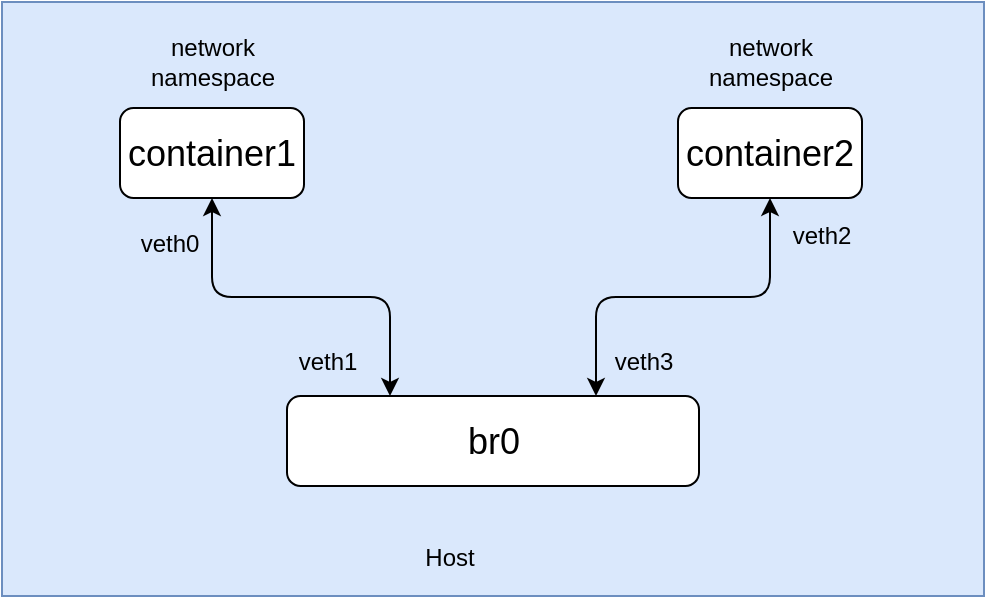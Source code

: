<mxfile version="12.5.5" type="github">
  <diagram id="q33hVcfU93wdtlLuKuc4" name="Page-1">
    <mxGraphModel dx="712" dy="389" grid="0" gridSize="10" guides="1" tooltips="1" connect="1" arrows="1" fold="1" page="1" pageScale="1" pageWidth="827" pageHeight="1169" math="0" shadow="0">
      <root>
        <mxCell id="0"/>
        <mxCell id="1" parent="0"/>
        <mxCell id="vYgAsw6mws9zVPYT2yr6-1" value="" style="rounded=0;whiteSpace=wrap;html=1;fillColor=#dae8fc;strokeColor=#6c8ebf;" vertex="1" parent="1">
          <mxGeometry x="153" y="63" width="491" height="297" as="geometry"/>
        </mxCell>
        <mxCell id="vYgAsw6mws9zVPYT2yr6-8" style="edgeStyle=orthogonalEdgeStyle;rounded=1;orthogonalLoop=1;jettySize=auto;html=1;entryX=0.25;entryY=0;entryDx=0;entryDy=0;startArrow=classic;startFill=1;" edge="1" parent="1" source="vYgAsw6mws9zVPYT2yr6-2" target="vYgAsw6mws9zVPYT2yr6-4">
          <mxGeometry relative="1" as="geometry"/>
        </mxCell>
        <mxCell id="vYgAsw6mws9zVPYT2yr6-2" value="&lt;font style=&quot;font-size: 18px&quot;&gt;container1&lt;/font&gt;" style="rounded=1;whiteSpace=wrap;html=1;" vertex="1" parent="1">
          <mxGeometry x="212" y="116" width="92" height="45" as="geometry"/>
        </mxCell>
        <mxCell id="vYgAsw6mws9zVPYT2yr6-9" style="edgeStyle=orthogonalEdgeStyle;rounded=1;orthogonalLoop=1;jettySize=auto;html=1;entryX=0.75;entryY=0;entryDx=0;entryDy=0;startArrow=classic;startFill=1;" edge="1" parent="1" source="vYgAsw6mws9zVPYT2yr6-3" target="vYgAsw6mws9zVPYT2yr6-4">
          <mxGeometry relative="1" as="geometry"/>
        </mxCell>
        <mxCell id="vYgAsw6mws9zVPYT2yr6-3" value="&lt;font style=&quot;font-size: 18px&quot;&gt;container2&lt;/font&gt;" style="rounded=1;whiteSpace=wrap;html=1;" vertex="1" parent="1">
          <mxGeometry x="491" y="116" width="92" height="45" as="geometry"/>
        </mxCell>
        <mxCell id="vYgAsw6mws9zVPYT2yr6-4" value="&lt;font style=&quot;font-size: 18px&quot;&gt;br0&lt;/font&gt;" style="rounded=1;whiteSpace=wrap;html=1;" vertex="1" parent="1">
          <mxGeometry x="295.5" y="260" width="206" height="45" as="geometry"/>
        </mxCell>
        <mxCell id="vYgAsw6mws9zVPYT2yr6-5" value="network&lt;br&gt;namespace" style="text;html=1;strokeColor=none;fillColor=none;align=center;verticalAlign=middle;whiteSpace=wrap;rounded=0;" vertex="1" parent="1">
          <mxGeometry x="223.5" y="83" width="69" height="20" as="geometry"/>
        </mxCell>
        <mxCell id="vYgAsw6mws9zVPYT2yr6-6" value="network&lt;br&gt;namespace" style="text;html=1;strokeColor=none;fillColor=none;align=center;verticalAlign=middle;whiteSpace=wrap;rounded=0;" vertex="1" parent="1">
          <mxGeometry x="502.5" y="83" width="69" height="20" as="geometry"/>
        </mxCell>
        <mxCell id="vYgAsw6mws9zVPYT2yr6-7" value="Host" style="text;html=1;strokeColor=none;fillColor=none;align=center;verticalAlign=middle;whiteSpace=wrap;rounded=0;" vertex="1" parent="1">
          <mxGeometry x="357" y="331" width="40" height="20" as="geometry"/>
        </mxCell>
        <mxCell id="vYgAsw6mws9zVPYT2yr6-10" value="veth0" style="text;html=1;strokeColor=none;fillColor=none;align=center;verticalAlign=middle;whiteSpace=wrap;rounded=0;" vertex="1" parent="1">
          <mxGeometry x="217" y="174" width="40" height="20" as="geometry"/>
        </mxCell>
        <mxCell id="vYgAsw6mws9zVPYT2yr6-11" value="veth2" style="text;html=1;strokeColor=none;fillColor=none;align=center;verticalAlign=middle;whiteSpace=wrap;rounded=0;" vertex="1" parent="1">
          <mxGeometry x="543" y="170" width="40" height="20" as="geometry"/>
        </mxCell>
        <mxCell id="vYgAsw6mws9zVPYT2yr6-13" value="veth1" style="text;html=1;strokeColor=none;fillColor=none;align=center;verticalAlign=middle;whiteSpace=wrap;rounded=0;" vertex="1" parent="1">
          <mxGeometry x="295.5" y="233" width="40" height="20" as="geometry"/>
        </mxCell>
        <mxCell id="vYgAsw6mws9zVPYT2yr6-14" value="veth3" style="text;html=1;strokeColor=none;fillColor=none;align=center;verticalAlign=middle;whiteSpace=wrap;rounded=0;" vertex="1" parent="1">
          <mxGeometry x="454" y="233" width="40" height="20" as="geometry"/>
        </mxCell>
      </root>
    </mxGraphModel>
  </diagram>
</mxfile>
